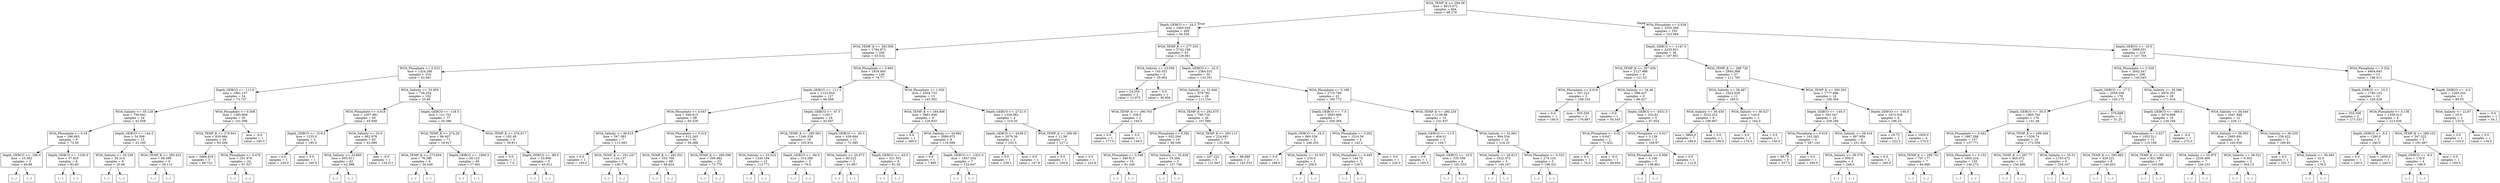 digraph Tree {
node [shape=box] ;
0 [label="WOA_TEMP_K <= 294.36\nmse = 4615.472\nsamples = 664\nvalue = 98.279"] ;
1 [label="Depth_GEBCO <= -34.5\nmse = 2465.026\nsamples = 409\nvalue = 64.526"] ;
0 -> 1 [labeldistance=2.5, labelangle=45, headlabel="True"] ;
2 [label="WOA_TEMP_K <= 283.956\nmse = 1764.873\nsamples = 356\nvalue = 55.532"] ;
1 -> 2 ;
3 [label="WOA_Phosphate <= 0.533\nmse = 1324.286\nsamples = 216\nvalue = 43.061"] ;
2 -> 3 ;
4 [label="Depth_GEBCO <= -111.0\nmse = 1961.157\nsamples = 54\nvalue = 73.737"] ;
3 -> 4 ;
5 [label="WOA_Salinity <= 35.128\nmse = 756.942\nsamples = 24\nvalue = 42.058"] ;
4 -> 5 ;
6 [label="WOA_Phosphate <= 0.34\nmse = 296.865\nsamples = 9\nvalue = 72.56"] ;
5 -> 6 ;
7 [label="Depth_GEBCO <= -196.0\nmse = 10.562\nsamples = 3\nvalue = 49.98"] ;
6 -> 7 ;
8 [label="(...)"] ;
7 -> 8 ;
11 [label="(...)"] ;
7 -> 11 ;
12 [label="Depth_GEBCO <= -1330.5\nmse = 57.625\nsamples = 6\nvalue = 83.85"] ;
6 -> 12 ;
13 [label="(...)"] ;
12 -> 13 ;
14 [label="(...)"] ;
12 -> 14 ;
23 [label="Depth_GEBCO <= -144.5\nmse = 54.506\nsamples = 15\nvalue = 22.165"] ;
5 -> 23 ;
24 [label="WOA_Salinity <= 35.239\nmse = 35.314\nsamples = 9\nvalue = 20.06"] ;
23 -> 24 ;
25 [label="(...)"] ;
24 -> 25 ;
28 [label="(...)"] ;
24 -> 28 ;
31 [label="WOA_TEMP_K <= 283.432\nmse = 66.599\nsamples = 6\nvalue = 26.112"] ;
23 -> 31 ;
32 [label="(...)"] ;
31 -> 32 ;
37 [label="(...)"] ;
31 -> 37 ;
38 [label="WOA_Phosphate <= 0.508\nmse = 1385.909\nsamples = 30\nvalue = 101.096"] ;
4 -> 38 ;
39 [label="WOA_TEMP_K <= 276.941\nmse = 839.664\nsamples = 29\nvalue = 93.206"] ;
38 -> 39 ;
40 [label="mse = 3464.619\nsamples = 5\nvalue = 68.722"] ;
39 -> 40 ;
41 [label="WOA_Phosphate <= 0.476\nmse = 251.976\nsamples = 24\nvalue = 97.527"] ;
39 -> 41 ;
42 [label="(...)"] ;
41 -> 42 ;
73 [label="(...)"] ;
41 -> 73 ;
76 [label="mse = -0.0\nsamples = 1\nvalue = 180.0"] ;
38 -> 76 ;
77 [label="WOA_Salinity <= 33.905\nmse = 738.254\nsamples = 162\nvalue = 33.46"] ;
3 -> 77 ;
78 [label="WOA_Phosphate <= 0.619\nmse = 1007.981\nsamples = 85\nvalue = 45.948"] ;
77 -> 78 ;
79 [label="Depth_GEBCO <= -519.5\nmse = 1225.0\nsamples = 2\nvalue = 195.0"] ;
78 -> 79 ;
80 [label="mse = 0.0\nsamples = 1\nvalue = 230.0"] ;
79 -> 80 ;
81 [label="mse = 0.0\nsamples = 1\nvalue = 160.0"] ;
79 -> 81 ;
82 [label="WOA_Salinity <= 33.9\nmse = 662.978\nsamples = 83\nvalue = 43.689"] ;
78 -> 82 ;
83 [label="WOA_Salinity <= 33.865\nmse = 605.011\nsamples = 82\nvalue = 42.998"] ;
82 -> 83 ;
84 [label="(...)"] ;
83 -> 84 ;
203 [label="(...)"] ;
83 -> 203 ;
210 [label="mse = -0.0\nsamples = 1\nvalue = 134.211"] ;
82 -> 210 ;
211 [label="Depth_GEBCO <= -118.5\nmse = 121.701\nsamples = 77\nvalue = 20.386"] ;
77 -> 211 ;
212 [label="WOA_TEMP_K <= 274.29\nmse = 86.407\nsamples = 71\nvalue = 18.917"] ;
211 -> 212 ;
213 [label="WOA_TEMP_K <= 273.854\nmse = 76.286\nsamples = 6\nvalue = 34.049"] ;
212 -> 213 ;
214 [label="(...)"] ;
213 -> 214 ;
221 [label="(...)"] ;
213 -> 221 ;
224 [label="Depth_GEBCO <= -1900.5\nmse = 56.123\nsamples = 65\nvalue = 17.061"] ;
212 -> 224 ;
225 [label="(...)"] ;
224 -> 225 ;
264 [label="(...)"] ;
224 -> 264 ;
313 [label="WOA_TEMP_K <= 276.917\nmse = 182.49\nsamples = 6\nvalue = 39.811"] ;
211 -> 313 ;
314 [label="mse = 0.0\nsamples = 1\nvalue = 7.0"] ;
313 -> 314 ;
315 [label="Depth_GEBCO <= -89.0\nmse = 53.909\nsamples = 5\nvalue = 43.912"] ;
313 -> 315 ;
316 [label="(...)"] ;
315 -> 316 ;
319 [label="(...)"] ;
315 -> 319 ;
324 [label="WOA_Phosphate <= 0.663\nmse = 1834.493\nsamples = 140\nvalue = 74.77"] ;
2 -> 324 ;
325 [label="Depth_GEBCO <= -111.5\nmse = 1123.654\nsamples = 127\nvalue = 68.569"] ;
324 -> 325 ;
326 [label="WOA_Phosphate <= 0.047\nmse = 840.615\nsamples = 98\nvalue = 60.529"] ;
325 -> 326 ;
327 [label="WOA_Salinity <= 36.615\nmse = 547.383\nsamples = 7\nvalue = 113.083"] ;
326 -> 327 ;
328 [label="mse = 0.0\nsamples = 1\nvalue = 150.0"] ;
327 -> 328 ;
329 [label="WOA_TEMP_K <= 291.247\nmse = 124.137\nsamples = 6\nvalue = 100.778"] ;
327 -> 329 ;
330 [label="(...)"] ;
329 -> 330 ;
331 [label="(...)"] ;
329 -> 331 ;
340 [label="WOA_Phosphate <= 0.319\nmse = 612.265\nsamples = 91\nvalue = 56.088"] ;
326 -> 340 ;
341 [label="WOA_TEMP_K <= 292.051\nmse = 533.708\nsamples = 68\nvalue = 49.624"] ;
340 -> 341 ;
342 [label="(...)"] ;
341 -> 342 ;
425 [label="(...)"] ;
341 -> 425 ;
464 [label="WOA_TEMP_K <= 290.599\nmse = 399.982\nsamples = 23\nvalue = 73.778"] ;
340 -> 464 ;
465 [label="(...)"] ;
464 -> 465 ;
486 [label="(...)"] ;
464 -> 486 ;
501 [label="Depth_GEBCO <= -47.5\nmse = 1193.7\nsamples = 29\nvalue = 92.847"] ;
325 -> 501 ;
502 [label="WOA_TEMP_K <= 290.591\nmse = 1246.338\nsamples = 18\nvalue = 105.919"] ;
501 -> 502 ;
503 [label="WOA_Salinity <= 33.023\nmse = 1245.184\nsamples = 15\nvalue = 113.771"] ;
502 -> 503 ;
504 [label="(...)"] ;
503 -> 504 ;
507 [label="(...)"] ;
503 -> 507 ;
528 [label="Depth_GEBCO <= -64.0\nmse = 314.286\nsamples = 3\nvalue = 79.0"] ;
502 -> 528 ;
529 [label="(...)"] ;
528 -> 529 ;
532 [label="(...)"] ;
528 -> 532 ;
533 [label="Depth_GEBCO <= -45.5\nmse = 436.684\nsamples = 11\nvalue = 72.585"] ;
501 -> 533 ;
534 [label="WOA_Salinity <= 20.973\nmse = 80.222\nsamples = 2\nvalue = 51.667"] ;
533 -> 534 ;
535 [label="(...)"] ;
534 -> 535 ;
536 [label="(...)"] ;
534 -> 536 ;
537 [label="Depth_GEBCO <= -43.5\nmse = 321.552\nsamples = 9\nvalue = 81.55"] ;
533 -> 537 ;
538 [label="(...)"] ;
537 -> 538 ;
539 [label="(...)"] ;
537 -> 539 ;
554 [label="WOA_Phosphate <= 1.026\nmse = 4504.733\nsamples = 13\nvalue = 145.392"] ;
324 -> 554 ;
555 [label="WOA_TEMP_K <= 284.806\nmse = 3861.949\nsamples = 9\nvalue = 126.833"] ;
554 -> 555 ;
556 [label="mse = 0.0\nsamples = 1\nvalue = 260.0"] ;
555 -> 556 ;
557 [label="WOA_Salinity <= 34.862\nmse = 2689.975\nsamples = 8\nvalue = 116.589"] ;
555 -> 557 ;
558 [label="mse = 0.0\nsamples = 1\nvalue = 7.895"] ;
557 -> 558 ;
559 [label="Depth_GEBCO <= -1431.0\nmse = 1847.554\nsamples = 7\nvalue = 125.647"] ;
557 -> 559 ;
560 [label="(...)"] ;
559 -> 560 ;
567 [label="(...)"] ;
559 -> 567 ;
568 [label="Depth_GEBCO <= -2721.0\nmse = 1329.382\nsamples = 4\nvalue = 210.35"] ;
554 -> 568 ;
569 [label="Depth_GEBCO <= -4439.5\nmse = 2079.36\nsamples = 2\nvalue = 193.5"] ;
568 -> 569 ;
570 [label="mse = 0.0\nsamples = 1\nvalue = 239.1"] ;
569 -> 570 ;
571 [label="mse = 0.0\nsamples = 1\nvalue = 147.9"] ;
569 -> 571 ;
572 [label="WOA_TEMP_K <= 290.08\nmse = 11.56\nsamples = 2\nvalue = 227.2"] ;
568 -> 572 ;
573 [label="mse = 0.0\nsamples = 1\nvalue = 230.6"] ;
572 -> 573 ;
574 [label="mse = 0.0\nsamples = 1\nvalue = 223.8"] ;
572 -> 574 ;
575 [label="WOA_TEMP_K <= 277.555\nmse = 2742.198\nsamples = 53\nvalue = 129.081"] ;
1 -> 575 ;
576 [label="WOA_Salinity <= 23.056\nmse = 145.032\nsamples = 3\nvalue = 20.902"] ;
575 -> 576 ;
577 [label="mse = 24.256\nsamples = 2\nvalue = 12.875"] ;
576 -> 577 ;
578 [label="mse = 0.0\nsamples = 1\nvalue = 36.956"] ;
576 -> 578 ;
579 [label="Depth_GEBCO <= -22.5\nmse = 2364.532\nsamples = 50\nvalue = 133.351"] ;
575 -> 579 ;
580 [label="WOA_Salinity <= 31.846\nmse = 978.782\nsamples = 28\nvalue = 111.154"] ;
579 -> 580 ;
581 [label="WOA_TEMP_K <= 290.703\nmse = 338.0\nsamples = 2\nvalue = 164.0"] ;
580 -> 581 ;
582 [label="mse = 0.0\nsamples = 1\nvalue = 177.0"] ;
581 -> 582 ;
583 [label="mse = 0.0\nsamples = 1\nvalue = 138.0"] ;
581 -> 583 ;
584 [label="WOA_TEMP_K <= 292.675\nmse = 796.724\nsamples = 26\nvalue = 107.089"] ;
580 -> 584 ;
585 [label="WOA_Phosphate <= 0.592\nmse = 652.294\nsamples = 19\nvalue = 98.549"] ;
584 -> 585 ;
586 [label="WOA_Phosphate <= 0.548\nmse = 540.615\nsamples = 16\nvalue = 91.249"] ;
585 -> 586 ;
587 [label="(...)"] ;
586 -> 587 ;
612 [label="(...)"] ;
586 -> 612 ;
613 [label="WOA_Salinity <= 33.828\nmse = 33.284\nsamples = 3\nvalue = 127.748"] ;
585 -> 613 ;
614 [label="(...)"] ;
613 -> 614 ;
615 [label="(...)"] ;
613 -> 615 ;
618 [label="WOA_TEMP_K <= 293.113\nmse = 224.691\nsamples = 7\nvalue = 135.556"] ;
584 -> 618 ;
619 [label="mse = 247.222\nsamples = 5\nvalue = 131.667"] ;
618 -> 619 ;
620 [label="mse = 88.889\nsamples = 2\nvalue = 143.333"] ;
618 -> 620 ;
621 [label="WOA_Phosphate <= 0.188\nmse = 2715.785\nsamples = 22\nvalue = 160.772"] ;
579 -> 621 ;
622 [label="Depth_GEBCO <= -7.0\nmse = 3693.686\nsamples = 7\nvalue = 200.364"] ;
621 -> 622 ;
623 [label="Depth_GEBCO <= -16.5\nmse = 860.556\nsamples = 3\nvalue = 246.333"] ;
622 -> 623 ;
624 [label="mse = 0.0\nsamples = 1\nvalue = 188.0"] ;
623 -> 624 ;
625 [label="WOA_Salinity <= 33.547\nmse = 216.0\nsamples = 2\nvalue = 258.0"] ;
623 -> 625 ;
626 [label="(...)"] ;
625 -> 626 ;
627 [label="(...)"] ;
625 -> 627 ;
628 [label="WOA_Phosphate <= 0.092\nmse = 1514.56\nsamples = 4\nvalue = 145.2"] ;
622 -> 628 ;
629 [label="WOA_Phosphate <= 0.045\nmse = 144.75\nsamples = 3\nvalue = 126.5"] ;
628 -> 629 ;
630 [label="(...)"] ;
629 -> 630 ;
631 [label="(...)"] ;
629 -> 631 ;
634 [label="mse = 0.0\nsamples = 1\nvalue = 220.0"] ;
628 -> 634 ;
635 [label="WOA_TEMP_K <= 280.234\nmse = 1139.88\nsamples = 15\nvalue = 141.837"] ;
621 -> 635 ;
636 [label="Depth_GEBCO <= -11.5\nmse = 404.01\nsamples = 5\nvalue = 164.7"] ;
635 -> 636 ;
637 [label="mse = 0.0\nsamples = 1\nvalue = 195.0"] ;
636 -> 637 ;
638 [label="Depth_GEBCO <= -10.5\nmse = 335.556\nsamples = 4\nvalue = 161.333"] ;
636 -> 638 ;
639 [label="(...)"] ;
638 -> 639 ;
640 [label="(...)"] ;
638 -> 640 ;
643 [label="WOA_Salinity <= 32.061\nmse = 994.534\nsamples = 10\nvalue = 124.25"] ;
635 -> 643 ;
644 [label="WOA_Salinity <= 29.813\nmse = 1022.472\nsamples = 5\nvalue = 145.167"] ;
643 -> 644 ;
645 [label="(...)"] ;
644 -> 645 ;
646 [label="(...)"] ;
644 -> 646 ;
653 [label="WOA_Phosphate <= 0.333\nmse = 274.133\nsamples = 5\nvalue = 106.321"] ;
643 -> 653 ;
654 [label="(...)"] ;
653 -> 654 ;
655 [label="(...)"] ;
653 -> 655 ;
662 [label="WOA_Phosphate <= 0.029\nmse = 3255.369\nsamples = 255\nvalue = 153.064"] ;
0 -> 662 [labeldistance=2.5, labelangle=-45, headlabel="False"] ;
663 [label="Depth_GEBCO <= -1147.5\nmse = 4235.921\nsamples = 36\nvalue = 187.951"] ;
662 -> 663 ;
664 [label="WOA_TEMP_K <= 297.459\nmse = 2127.986\nsamples = 9\nvalue = 121.53"] ;
663 -> 664 ;
665 [label="WOA_Phosphate <= 0.019\nmse = 347.222\nsamples = 3\nvalue = 168.333"] ;
664 -> 665 ;
666 [label="mse = 0.0\nsamples = 1\nvalue = 160.0"] ;
665 -> 666 ;
667 [label="mse = 555.556\nsamples = 2\nvalue = 176.667"] ;
665 -> 667 ;
668 [label="WOA_Salinity <= 34.46\nmse = 588.427\nsamples = 6\nvalue = 86.427"] ;
664 -> 668 ;
669 [label="mse = 0.0\nsamples = 1\nvalue = 54.545"] ;
668 -> 669 ;
670 [label="Depth_GEBCO <= -4531.5\nmse = 332.82\nsamples = 5\nvalue = 97.054"] ;
668 -> 670 ;
671 [label="WOA_Phosphate <= 0.02\nmse = 6.647\nsamples = 2\nvalue = 71.422"] ;
670 -> 671 ;
672 [label="mse = 0.0\nsamples = 1\nvalue = 74.0"] ;
671 -> 672 ;
673 [label="mse = -0.0\nsamples = 1\nvalue = 68.844"] ;
671 -> 673 ;
674 [label="WOA_Phosphate <= 0.017\nmse = 3.139\nsamples = 3\nvalue = 109.87"] ;
670 -> 674 ;
675 [label="WOA_Phosphate <= 0.006\nmse = 0.106\nsamples = 2\nvalue = 108.861"] ;
674 -> 675 ;
676 [label="(...)"] ;
675 -> 676 ;
677 [label="(...)"] ;
675 -> 677 ;
678 [label="mse = 0.0\nsamples = 1\nvalue = 112.9"] ;
674 -> 678 ;
679 [label="WOA_TEMP_K <= 298.726\nmse = 2840.368\nsamples = 27\nvalue = 211.795"] ;
663 -> 679 ;
680 [label="WOA_Salinity <= 36.487\nmse = 2423.529\nsamples = 11\nvalue = 180.0"] ;
679 -> 680 ;
681 [label="WOA_Salinity <= 36.458\nmse = 3222.222\nsamples = 8\nvalue = 186.667"] ;
680 -> 681 ;
682 [label="mse = 3864.0\nsamples = 7\nvalue = 186.0"] ;
681 -> 682 ;
683 [label="mse = 0.0\nsamples = 1\nvalue = 190.0"] ;
681 -> 683 ;
684 [label="WOA_Salinity <= 36.527\nmse = 144.0\nsamples = 3\nvalue = 164.0"] ;
680 -> 684 ;
685 [label="mse = 0.0\nsamples = 2\nvalue = 170.0"] ;
684 -> 685 ;
686 [label="mse = 0.0\nsamples = 1\nvalue = 140.0"] ;
684 -> 686 ;
687 [label="WOA_TEMP_K <= 300.503\nmse = 1777.686\nsamples = 16\nvalue = 236.364"] ;
679 -> 687 ;
688 [label="Depth_GEBCO <= -140.5\nmse = 392.347\nsamples = 10\nvalue = 259.286"] ;
687 -> 688 ;
689 [label="WOA_Phosphate <= 0.019\nmse = 163.265\nsamples = 4\nvalue = 267.143"] ;
688 -> 689 ;
690 [label="mse = 68.75\nsamples = 3\nvalue = 257.5"] ;
689 -> 690 ;
691 [label="mse = 0.0\nsamples = 1\nvalue = 280.0"] ;
689 -> 691 ;
692 [label="WOA_Salinity <= 36.416\nmse = 497.959\nsamples = 6\nvalue = 251.429"] ;
688 -> 692 ;
693 [label="WOA_Salinity <= 36.379\nmse = 656.0\nsamples = 4\nvalue = 248.0"] ;
692 -> 693 ;
694 [label="(...)"] ;
693 -> 694 ;
695 [label="(...)"] ;
693 -> 695 ;
696 [label="mse = 0.0\nsamples = 2\nvalue = 260.0"] ;
692 -> 696 ;
697 [label="Depth_GEBCO <= -140.5\nmse = 1673.438\nsamples = 6\nvalue = 196.25"] ;
687 -> 697 ;
698 [label="mse = 18.75\nsamples = 2\nvalue = 222.5"] ;
697 -> 698 ;
699 [label="mse = 1950.0\nsamples = 4\nvalue = 170.0"] ;
697 -> 699 ;
700 [label="Depth_GEBCO <= -16.5\nmse = 2889.031\nsamples = 219\nvalue = 147.704"] ;
662 -> 700 ;
701 [label="WOA_Phosphate <= 0.329\nmse = 2642.547\nsamples = 206\nvalue = 145.045"] ;
700 -> 701 ;
702 [label="Depth_GEBCO <= -17.5\nmse = 2059.058\nsamples = 178\nvalue = 140.173"] ;
701 -> 702 ;
703 [label="Depth_GEBCO <= -30.5\nmse = 1965.762\nsamples = 176\nvalue = 141.48"] ;
702 -> 703 ;
704 [label="WOA_Phosphate <= 0.042\nmse = 1887.588\nsamples = 157\nvalue = 137.771"] ;
703 -> 704 ;
705 [label="WOA_TEMP_K <= 299.701\nmse = 707.177\nsamples = 7\nvalue = 84.996"] ;
704 -> 705 ;
706 [label="(...)"] ;
705 -> 706 ;
711 [label="(...)"] ;
705 -> 711 ;
718 [label="WOA_Phosphate <= 0.152\nmse = 1805.234\nsamples = 150\nvalue = 140.274"] ;
704 -> 718 ;
719 [label="(...)"] ;
718 -> 719 ;
868 [label="(...)"] ;
718 -> 868 ;
965 [label="WOA_TEMP_K <= 299.046\nmse = 1539.74\nsamples = 19\nvalue = 172.558"] ;
703 -> 965 ;
966 [label="WOA_TEMP_K <= 297.77\nmse = 405.072\nsamples = 15\nvalue = 156.486"] ;
965 -> 966 ;
967 [label="(...)"] ;
966 -> 967 ;
976 [label="(...)"] ;
966 -> 976 ;
983 [label="WOA_Salinity <= 35.51\nmse = 1103.472\nsamples = 4\nvalue = 234.167"] ;
965 -> 983 ;
984 [label="(...)"] ;
983 -> 984 ;
985 [label="(...)"] ;
983 -> 985 ;
986 [label="mse = 379.688\nsamples = 2\nvalue = 51.25"] ;
702 -> 986 ;
987 [label="WOA_Salinity <= 35.586\nmse = 4976.351\nsamples = 28\nvalue = 171.416"] ;
701 -> 987 ;
988 [label="Depth_GEBCO <= -369.0\nmse = 3074.908\nsamples = 16\nvalue = 134.194"] ;
987 -> 988 ;
989 [label="WOA_Phosphate <= 0.527\nmse = 1052.511\nsamples = 15\nvalue = 119.108"] ;
988 -> 989 ;
990 [label="WOA_TEMP_K <= 295.883\nmse = 429.221\nsamples = 8\nvalue = 140.453"] ;
989 -> 990 ;
991 [label="(...)"] ;
990 -> 991 ;
994 [label="(...)"] ;
990 -> 994 ;
1005 [label="WOA_TEMP_K <= 301.823\nmse = 921.969\nsamples = 7\nvalue = 103.098"] ;
989 -> 1005 ;
1006 [label="(...)"] ;
1005 -> 1006 ;
1017 [label="(...)"] ;
1005 -> 1017 ;
1018 [label="mse = -0.0\nsamples = 1\nvalue = 275.0"] ;
988 -> 1018 ;
1019 [label="WOA_Salinity <= 36.044\nmse = 2447.488\nsamples = 12\nvalue = 229.11"] ;
987 -> 1019 ;
1020 [label="WOA_Salinity <= 36.002\nmse = 2485.691\nsamples = 9\nvalue = 245.936"] ;
1019 -> 1020 ;
1021 [label="WOA_Salinity <= 35.975\nmse = 2239.469\nsamples = 7\nvalue = 236.233"] ;
1020 -> 1021 ;
1022 [label="(...)"] ;
1021 -> 1022 ;
1033 [label="(...)"] ;
1021 -> 1033 ;
1034 [label="WOA_Salinity <= 36.021\nmse = 9.303\nsamples = 2\nvalue = 304.15"] ;
1020 -> 1034 ;
1035 [label="(...)"] ;
1034 -> 1035 ;
1036 [label="(...)"] ;
1034 -> 1036 ;
1037 [label="WOA_Salinity <= 36.259\nmse = 156.422\nsamples = 3\nvalue = 189.85"] ;
1019 -> 1037 ;
1038 [label="mse = 0.0\nsamples = 1\nvalue = 201.7"] ;
1037 -> 1038 ;
1039 [label="WOA_Salinity <= 36.483\nmse = 32.0\nsamples = 2\nvalue = 178.0"] ;
1037 -> 1039 ;
1040 [label="(...)"] ;
1039 -> 1040 ;
1041 [label="(...)"] ;
1039 -> 1041 ;
1042 [label="WOA_Phosphate <= 0.204\nmse = 4904.845\nsamples = 13\nvalue = 196.011"] ;
700 -> 1042 ;
1043 [label="Depth_GEBCO <= -15.5\nmse = 1780.102\nsamples = 10\nvalue = 226.429"] ;
1042 -> 1043 ;
1044 [label="mse = 555.556\nsamples = 2\nvalue = 273.333"] ;
1043 -> 1044 ;
1045 [label="WOA_Phosphate <= 0.136\nmse = 1350.413\nsamples = 8\nvalue = 213.636"] ;
1043 -> 1045 ;
1046 [label="Depth_GEBCO <= -9.5\nmse = 1280.0\nsamples = 3\nvalue = 240.0"] ;
1045 -> 1046 ;
1047 [label="mse = 0.0\nsamples = 1\nvalue = 240.0"] ;
1046 -> 1047 ;
1048 [label="mse = 1600.0\nsamples = 2\nvalue = 240.0"] ;
1046 -> 1048 ;
1049 [label="WOA_TEMP_K <= 299.102\nmse = 347.222\nsamples = 5\nvalue = 191.667"] ;
1045 -> 1049 ;
1050 [label="Depth_GEBCO <= -8.0\nmse = 176.0\nsamples = 4\nvalue = 198.0"] ;
1049 -> 1050 ;
1051 [label="(...)"] ;
1050 -> 1051 ;
1052 [label="(...)"] ;
1050 -> 1052 ;
1053 [label="mse = 0.0\nsamples = 1\nvalue = 160.0"] ;
1049 -> 1053 ;
1054 [label="Depth_GEBCO <= -4.0\nmse = 1269.203\nsamples = 3\nvalue = 89.55"] ;
1042 -> 1054 ;
1055 [label="WOA_Salinity <= 22.87\nmse = 25.0\nsamples = 2\nvalue = 125.0"] ;
1054 -> 1055 ;
1056 [label="mse = 0.0\nsamples = 1\nvalue = 120.0"] ;
1055 -> 1056 ;
1057 [label="mse = 0.0\nsamples = 1\nvalue = 130.0"] ;
1055 -> 1057 ;
1058 [label="mse = -0.0\nsamples = 1\nvalue = 54.1"] ;
1054 -> 1058 ;
}
